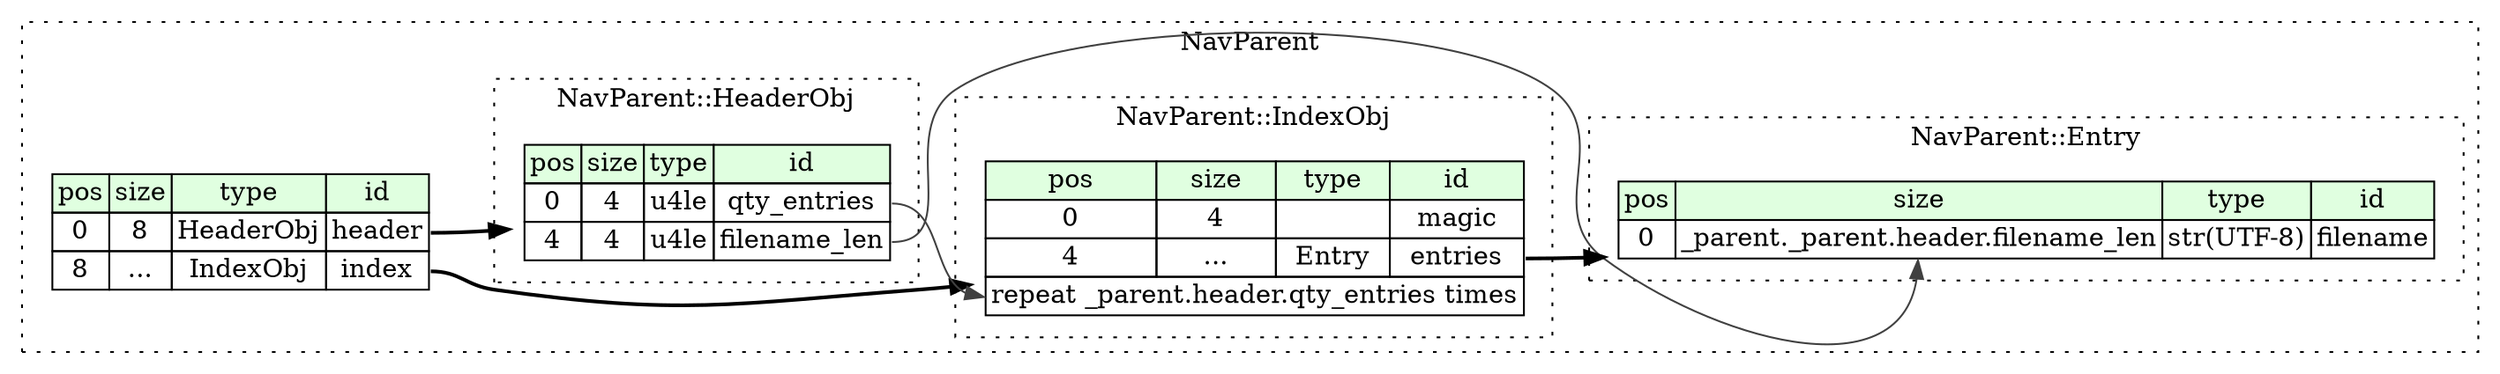digraph {
	rankdir=LR;
	node [shape=plaintext];
	subgraph cluster__nav_parent {
		label="NavParent";
		graph[style=dotted];

		nav_parent__seq [label=<<TABLE BORDER="0" CELLBORDER="1" CELLSPACING="0">
			<TR><TD BGCOLOR="#E0FFE0">pos</TD><TD BGCOLOR="#E0FFE0">size</TD><TD BGCOLOR="#E0FFE0">type</TD><TD BGCOLOR="#E0FFE0">id</TD></TR>
			<TR><TD PORT="header_pos">0</TD><TD PORT="header_size">8</TD><TD>HeaderObj</TD><TD PORT="header_type">header</TD></TR>
			<TR><TD PORT="index_pos">8</TD><TD PORT="index_size">...</TD><TD>IndexObj</TD><TD PORT="index_type">index</TD></TR>
		</TABLE>>];
		subgraph cluster__header_obj {
			label="NavParent::HeaderObj";
			graph[style=dotted];

			header_obj__seq [label=<<TABLE BORDER="0" CELLBORDER="1" CELLSPACING="0">
				<TR><TD BGCOLOR="#E0FFE0">pos</TD><TD BGCOLOR="#E0FFE0">size</TD><TD BGCOLOR="#E0FFE0">type</TD><TD BGCOLOR="#E0FFE0">id</TD></TR>
				<TR><TD PORT="qty_entries_pos">0</TD><TD PORT="qty_entries_size">4</TD><TD>u4le</TD><TD PORT="qty_entries_type">qty_entries</TD></TR>
				<TR><TD PORT="filename_len_pos">4</TD><TD PORT="filename_len_size">4</TD><TD>u4le</TD><TD PORT="filename_len_type">filename_len</TD></TR>
			</TABLE>>];
		}
		subgraph cluster__index_obj {
			label="NavParent::IndexObj";
			graph[style=dotted];

			index_obj__seq [label=<<TABLE BORDER="0" CELLBORDER="1" CELLSPACING="0">
				<TR><TD BGCOLOR="#E0FFE0">pos</TD><TD BGCOLOR="#E0FFE0">size</TD><TD BGCOLOR="#E0FFE0">type</TD><TD BGCOLOR="#E0FFE0">id</TD></TR>
				<TR><TD PORT="magic_pos">0</TD><TD PORT="magic_size">4</TD><TD></TD><TD PORT="magic_type">magic</TD></TR>
				<TR><TD PORT="entries_pos">4</TD><TD PORT="entries_size">...</TD><TD>Entry</TD><TD PORT="entries_type">entries</TD></TR>
				<TR><TD COLSPAN="4" PORT="entries__repeat">repeat _parent.header.qty_entries times</TD></TR>
			</TABLE>>];
		}
		subgraph cluster__entry {
			label="NavParent::Entry";
			graph[style=dotted];

			entry__seq [label=<<TABLE BORDER="0" CELLBORDER="1" CELLSPACING="0">
				<TR><TD BGCOLOR="#E0FFE0">pos</TD><TD BGCOLOR="#E0FFE0">size</TD><TD BGCOLOR="#E0FFE0">type</TD><TD BGCOLOR="#E0FFE0">id</TD></TR>
				<TR><TD PORT="filename_pos">0</TD><TD PORT="filename_size">_parent._parent.header.filename_len</TD><TD>str(UTF-8)</TD><TD PORT="filename_type">filename</TD></TR>
			</TABLE>>];
		}
	}
	nav_parent__seq:header_type -> header_obj__seq [style=bold];
	nav_parent__seq:index_type -> index_obj__seq [style=bold];
	index_obj__seq:entries_type -> entry__seq [style=bold];
	header_obj__seq:qty_entries_type -> index_obj__seq:entries__repeat [color="#404040"];
	header_obj__seq:filename_len_type -> entry__seq:filename_size [color="#404040"];
}
